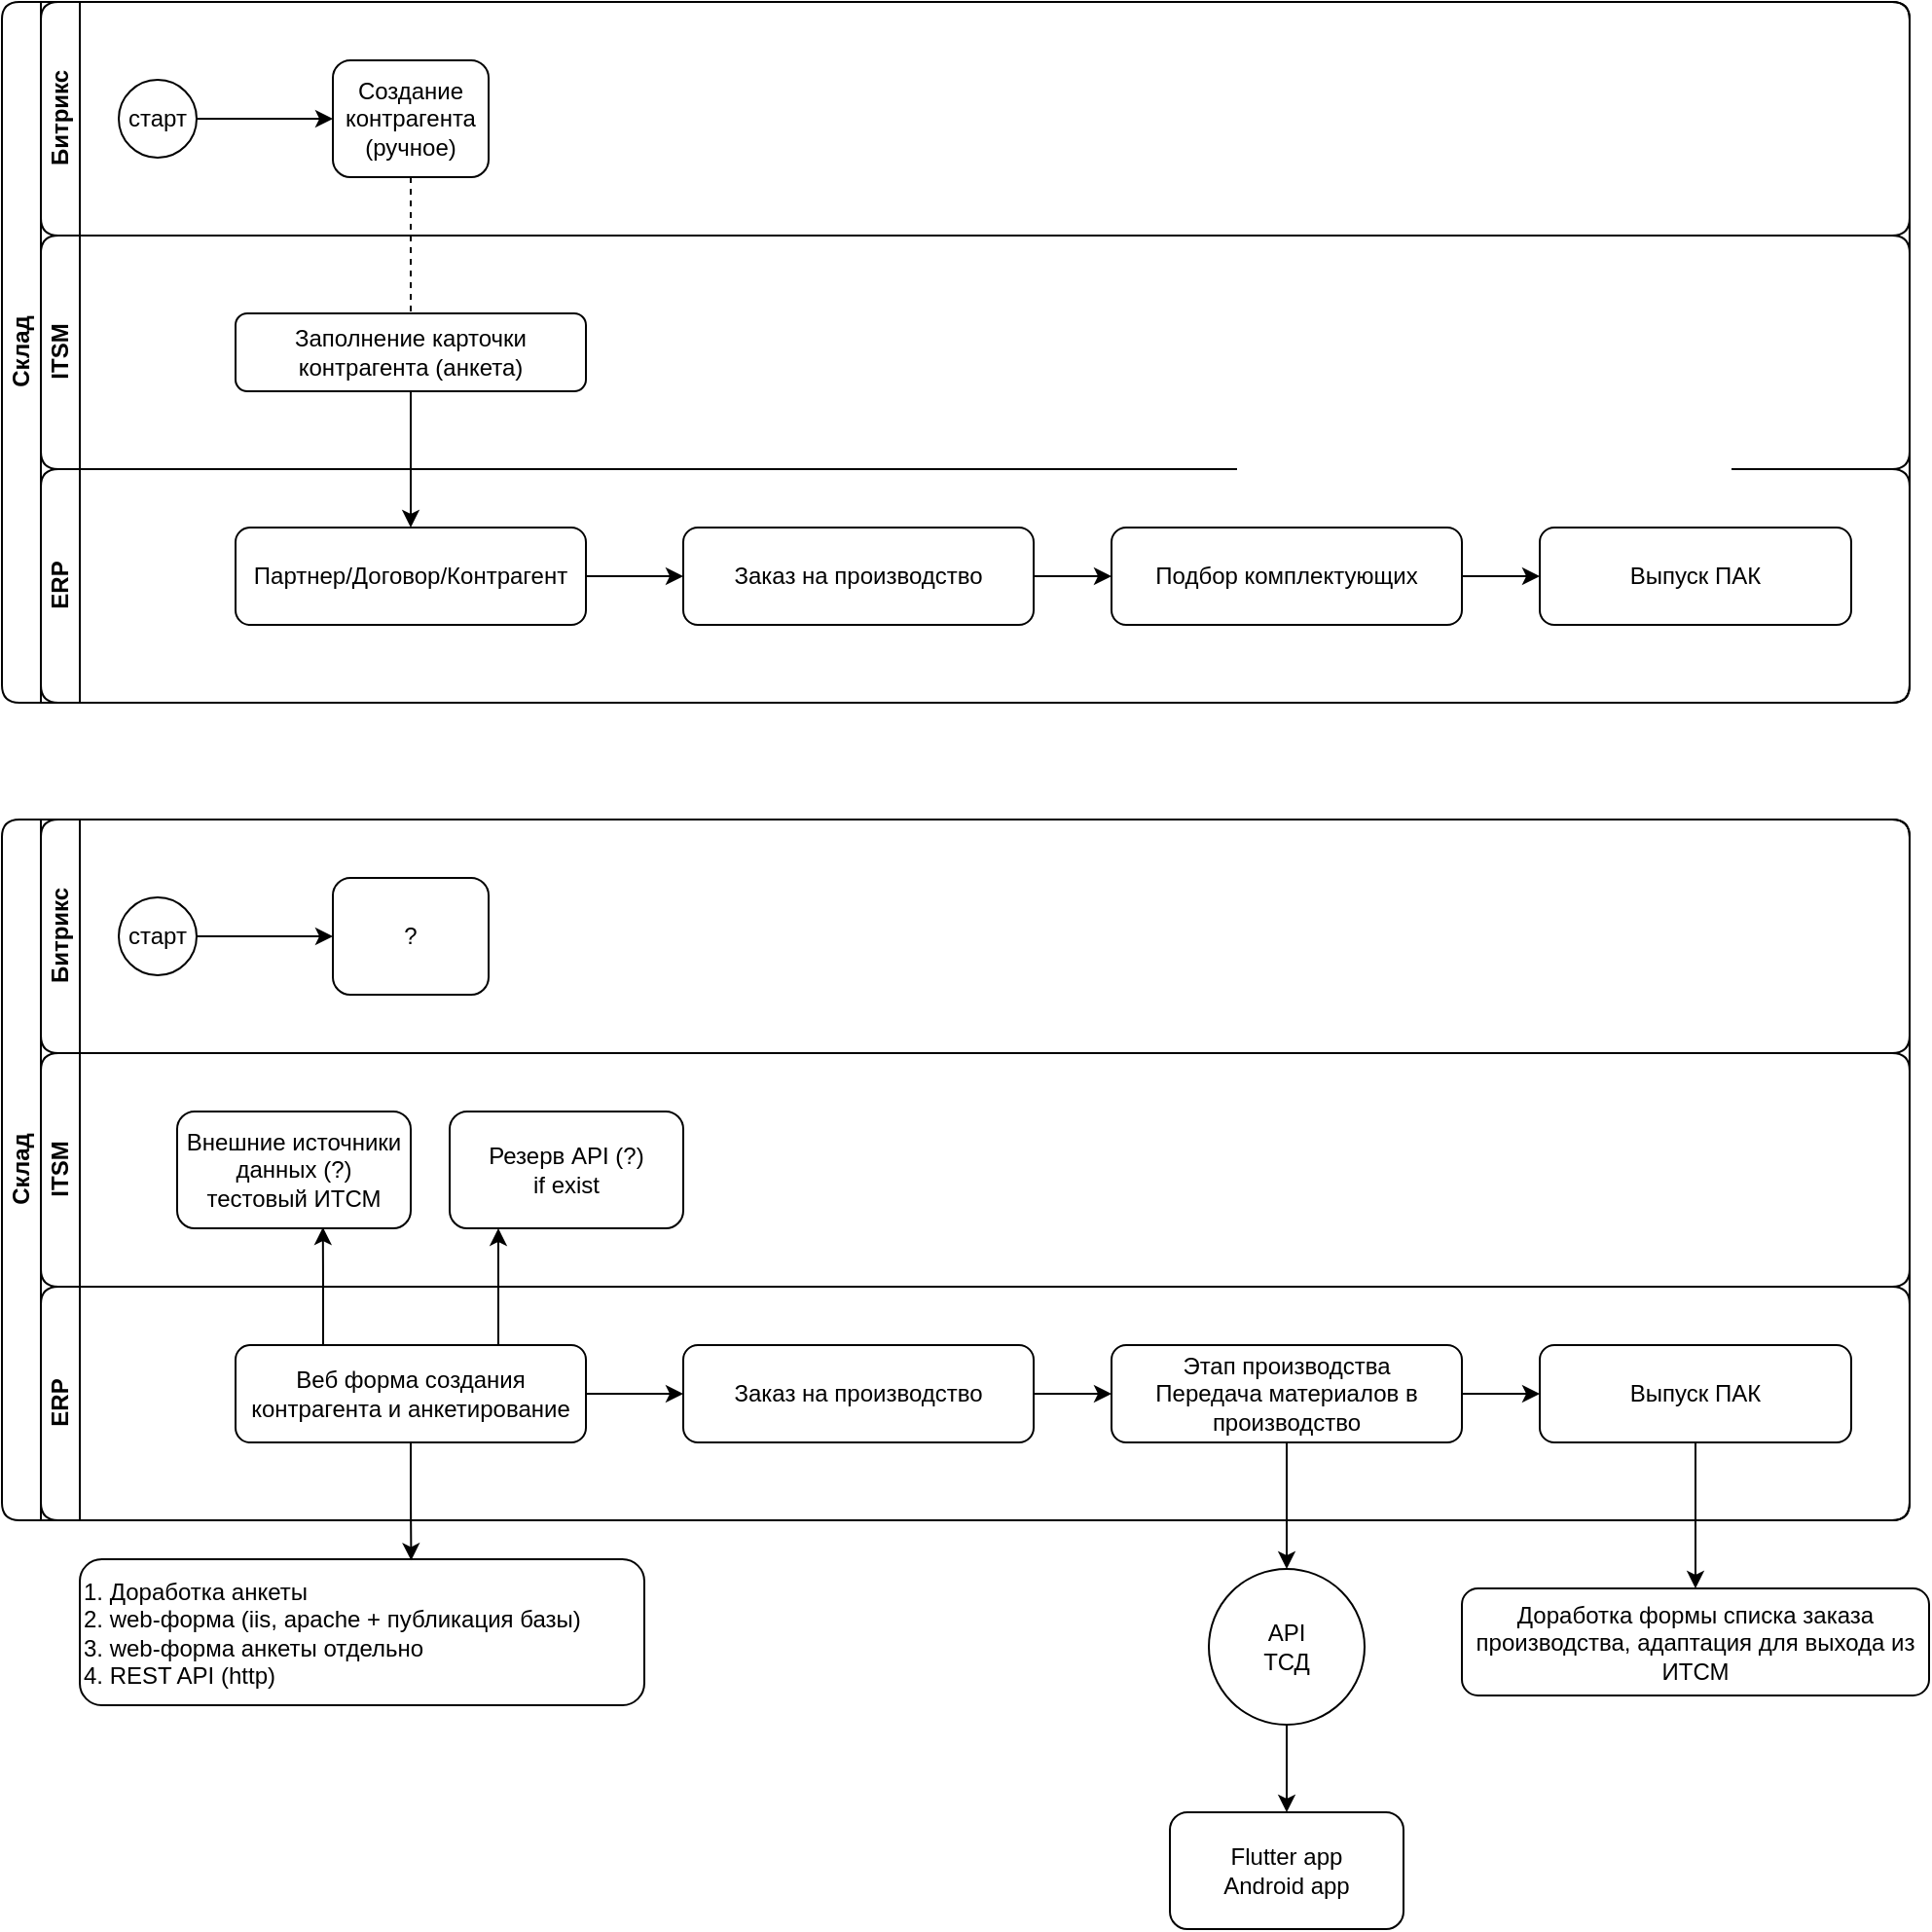 <mxfile version="24.4.13" type="github">
  <diagram id="prtHgNgQTEPvFCAcTncT" name="Page-1">
    <mxGraphModel dx="1363" dy="686" grid="1" gridSize="10" guides="1" tooltips="1" connect="1" arrows="1" fold="1" page="1" pageScale="1" pageWidth="827" pageHeight="1169" math="0" shadow="0">
      <root>
        <mxCell id="0" />
        <mxCell id="1" parent="0" />
        <mxCell id="dNxyNK7c78bLwvsdeMH5-19" value="Склад" style="swimlane;html=1;childLayout=stackLayout;resizeParent=1;resizeParentMax=0;horizontal=0;startSize=20;horizontalStack=0;rounded=1;labelBackgroundColor=none;" parent="1" vertex="1">
          <mxGeometry x="10" y="120" width="980" height="360" as="geometry" />
        </mxCell>
        <mxCell id="dNxyNK7c78bLwvsdeMH5-27" value="" style="edgeStyle=orthogonalEdgeStyle;rounded=1;orthogonalLoop=1;jettySize=auto;html=1;dashed=1;endArrow=none;endFill=0;labelBackgroundColor=none;fontColor=default;" parent="dNxyNK7c78bLwvsdeMH5-19" source="dNxyNK7c78bLwvsdeMH5-24" target="dNxyNK7c78bLwvsdeMH5-26" edge="1">
          <mxGeometry relative="1" as="geometry" />
        </mxCell>
        <mxCell id="dNxyNK7c78bLwvsdeMH5-20" value="Битрикс" style="swimlane;html=1;startSize=20;horizontal=0;rounded=1;labelBackgroundColor=none;" parent="dNxyNK7c78bLwvsdeMH5-19" vertex="1">
          <mxGeometry x="20" width="960" height="120" as="geometry" />
        </mxCell>
        <mxCell id="dNxyNK7c78bLwvsdeMH5-25" value="" style="edgeStyle=orthogonalEdgeStyle;rounded=1;orthogonalLoop=1;jettySize=auto;html=1;labelBackgroundColor=none;fontColor=default;" parent="dNxyNK7c78bLwvsdeMH5-20" source="dNxyNK7c78bLwvsdeMH5-23" target="dNxyNK7c78bLwvsdeMH5-24" edge="1">
          <mxGeometry relative="1" as="geometry" />
        </mxCell>
        <mxCell id="dNxyNK7c78bLwvsdeMH5-23" value="старт" style="ellipse;whiteSpace=wrap;html=1;rounded=1;labelBackgroundColor=none;" parent="dNxyNK7c78bLwvsdeMH5-20" vertex="1">
          <mxGeometry x="40" y="40" width="40" height="40" as="geometry" />
        </mxCell>
        <mxCell id="dNxyNK7c78bLwvsdeMH5-24" value="Создание контрагента&lt;br&gt;(ручное)" style="rounded=1;whiteSpace=wrap;html=1;fontFamily=Helvetica;fontSize=12;align=center;labelBackgroundColor=none;" parent="dNxyNK7c78bLwvsdeMH5-20" vertex="1">
          <mxGeometry x="150" y="30" width="80" height="60" as="geometry" />
        </mxCell>
        <mxCell id="dNxyNK7c78bLwvsdeMH5-21" value="ITSM" style="swimlane;html=1;startSize=20;horizontal=0;rounded=1;labelBackgroundColor=none;" parent="dNxyNK7c78bLwvsdeMH5-19" vertex="1">
          <mxGeometry x="20" y="120" width="960" height="120" as="geometry" />
        </mxCell>
        <mxCell id="dNxyNK7c78bLwvsdeMH5-26" value="Заполнение карточки контрагента (анкета)" style="rounded=1;whiteSpace=wrap;html=1;fontFamily=Helvetica;fontSize=12;align=center;labelBackgroundColor=none;" parent="dNxyNK7c78bLwvsdeMH5-21" vertex="1">
          <mxGeometry x="100" y="40" width="180" height="40" as="geometry" />
        </mxCell>
        <mxCell id="dNxyNK7c78bLwvsdeMH5-22" value="ERP" style="swimlane;html=1;startSize=20;horizontal=0;rounded=1;labelBackgroundColor=none;" parent="dNxyNK7c78bLwvsdeMH5-19" vertex="1">
          <mxGeometry x="20" y="240" width="960" height="120" as="geometry" />
        </mxCell>
        <mxCell id="hPmgGQFdsRP9vJYZk5yK-7" value="" style="edgeStyle=orthogonalEdgeStyle;rounded=1;orthogonalLoop=1;jettySize=auto;html=1;labelBackgroundColor=none;fontColor=default;" edge="1" parent="dNxyNK7c78bLwvsdeMH5-22" source="hPmgGQFdsRP9vJYZk5yK-3" target="hPmgGQFdsRP9vJYZk5yK-4">
          <mxGeometry relative="1" as="geometry" />
        </mxCell>
        <mxCell id="hPmgGQFdsRP9vJYZk5yK-3" value="Партнер/Договор/Контрагент" style="rounded=1;whiteSpace=wrap;html=1;fontFamily=Helvetica;fontSize=12;align=center;labelBackgroundColor=none;" vertex="1" parent="dNxyNK7c78bLwvsdeMH5-22">
          <mxGeometry x="100" y="30" width="180" height="50" as="geometry" />
        </mxCell>
        <mxCell id="hPmgGQFdsRP9vJYZk5yK-9" value="" style="edgeStyle=orthogonalEdgeStyle;rounded=1;orthogonalLoop=1;jettySize=auto;html=1;labelBackgroundColor=none;fontColor=default;" edge="1" parent="dNxyNK7c78bLwvsdeMH5-22" source="hPmgGQFdsRP9vJYZk5yK-4" target="hPmgGQFdsRP9vJYZk5yK-8">
          <mxGeometry relative="1" as="geometry" />
        </mxCell>
        <mxCell id="hPmgGQFdsRP9vJYZk5yK-4" value="Заказ на производство" style="rounded=1;whiteSpace=wrap;html=1;fontFamily=Helvetica;fontSize=12;align=center;labelBackgroundColor=none;" vertex="1" parent="dNxyNK7c78bLwvsdeMH5-22">
          <mxGeometry x="330" y="30" width="180" height="50" as="geometry" />
        </mxCell>
        <mxCell id="hPmgGQFdsRP9vJYZk5yK-11" value="" style="edgeStyle=orthogonalEdgeStyle;rounded=1;orthogonalLoop=1;jettySize=auto;html=1;labelBackgroundColor=none;fontColor=default;" edge="1" parent="dNxyNK7c78bLwvsdeMH5-22" source="hPmgGQFdsRP9vJYZk5yK-8" target="hPmgGQFdsRP9vJYZk5yK-10">
          <mxGeometry relative="1" as="geometry" />
        </mxCell>
        <mxCell id="hPmgGQFdsRP9vJYZk5yK-8" value="Подбор комплектующих" style="rounded=1;whiteSpace=wrap;html=1;fontFamily=Helvetica;fontSize=12;align=center;labelBackgroundColor=none;" vertex="1" parent="dNxyNK7c78bLwvsdeMH5-22">
          <mxGeometry x="550" y="30" width="180" height="50" as="geometry" />
        </mxCell>
        <mxCell id="hPmgGQFdsRP9vJYZk5yK-10" value="Выпуск ПАК" style="whiteSpace=wrap;html=1;rounded=1;labelBackgroundColor=none;" vertex="1" parent="dNxyNK7c78bLwvsdeMH5-22">
          <mxGeometry x="770" y="30" width="160" height="50" as="geometry" />
        </mxCell>
        <mxCell id="hPmgGQFdsRP9vJYZk5yK-6" value="" style="edgeStyle=orthogonalEdgeStyle;rounded=1;orthogonalLoop=1;jettySize=auto;html=1;labelBackgroundColor=none;fontColor=default;" edge="1" parent="dNxyNK7c78bLwvsdeMH5-19" source="dNxyNK7c78bLwvsdeMH5-26" target="hPmgGQFdsRP9vJYZk5yK-3">
          <mxGeometry relative="1" as="geometry" />
        </mxCell>
        <mxCell id="hPmgGQFdsRP9vJYZk5yK-46" value="Склад" style="swimlane;html=1;childLayout=stackLayout;resizeParent=1;resizeParentMax=0;horizontal=0;startSize=20;horizontalStack=0;rounded=1;labelBackgroundColor=none;" vertex="1" parent="1">
          <mxGeometry x="10" y="540" width="980" height="360" as="geometry" />
        </mxCell>
        <mxCell id="hPmgGQFdsRP9vJYZk5yK-48" value="Битрикс" style="swimlane;html=1;startSize=20;horizontal=0;rounded=1;labelBackgroundColor=none;" vertex="1" parent="hPmgGQFdsRP9vJYZk5yK-46">
          <mxGeometry x="20" width="960" height="120" as="geometry" />
        </mxCell>
        <mxCell id="hPmgGQFdsRP9vJYZk5yK-49" value="" style="edgeStyle=orthogonalEdgeStyle;rounded=1;orthogonalLoop=1;jettySize=auto;html=1;labelBackgroundColor=none;fontColor=default;" edge="1" parent="hPmgGQFdsRP9vJYZk5yK-48" source="hPmgGQFdsRP9vJYZk5yK-50" target="hPmgGQFdsRP9vJYZk5yK-51">
          <mxGeometry relative="1" as="geometry" />
        </mxCell>
        <mxCell id="hPmgGQFdsRP9vJYZk5yK-50" value="старт" style="ellipse;whiteSpace=wrap;html=1;rounded=1;labelBackgroundColor=none;" vertex="1" parent="hPmgGQFdsRP9vJYZk5yK-48">
          <mxGeometry x="40" y="40" width="40" height="40" as="geometry" />
        </mxCell>
        <mxCell id="hPmgGQFdsRP9vJYZk5yK-51" value="?" style="rounded=1;whiteSpace=wrap;html=1;fontFamily=Helvetica;fontSize=12;align=center;labelBackgroundColor=none;" vertex="1" parent="hPmgGQFdsRP9vJYZk5yK-48">
          <mxGeometry x="150" y="30" width="80" height="60" as="geometry" />
        </mxCell>
        <mxCell id="hPmgGQFdsRP9vJYZk5yK-52" value="ITSM" style="swimlane;html=1;startSize=20;horizontal=0;rounded=1;labelBackgroundColor=none;" vertex="1" parent="hPmgGQFdsRP9vJYZk5yK-46">
          <mxGeometry x="20" y="120" width="960" height="120" as="geometry" />
        </mxCell>
        <mxCell id="hPmgGQFdsRP9vJYZk5yK-64" value="Резерв API (?)&lt;div&gt;if exist&lt;/div&gt;" style="whiteSpace=wrap;html=1;rounded=1;labelBackgroundColor=none;" vertex="1" parent="hPmgGQFdsRP9vJYZk5yK-52">
          <mxGeometry x="210" y="30" width="120" height="60" as="geometry" />
        </mxCell>
        <mxCell id="hPmgGQFdsRP9vJYZk5yK-66" value="Внешние источники данных (?)&lt;br&gt;тестовый ИТСМ" style="whiteSpace=wrap;html=1;rounded=1;labelBackgroundColor=none;" vertex="1" parent="hPmgGQFdsRP9vJYZk5yK-52">
          <mxGeometry x="70" y="30" width="120" height="60" as="geometry" />
        </mxCell>
        <mxCell id="hPmgGQFdsRP9vJYZk5yK-54" value="ERP" style="swimlane;html=1;startSize=20;horizontal=0;rounded=1;labelBackgroundColor=none;" vertex="1" parent="hPmgGQFdsRP9vJYZk5yK-46">
          <mxGeometry x="20" y="240" width="960" height="120" as="geometry" />
        </mxCell>
        <mxCell id="hPmgGQFdsRP9vJYZk5yK-55" value="" style="edgeStyle=orthogonalEdgeStyle;rounded=1;orthogonalLoop=1;jettySize=auto;html=1;labelBackgroundColor=none;fontColor=default;" edge="1" parent="hPmgGQFdsRP9vJYZk5yK-54" source="hPmgGQFdsRP9vJYZk5yK-56" target="hPmgGQFdsRP9vJYZk5yK-58">
          <mxGeometry relative="1" as="geometry" />
        </mxCell>
        <mxCell id="hPmgGQFdsRP9vJYZk5yK-56" value="Веб форма создания контрагента и анкетирование" style="rounded=1;whiteSpace=wrap;html=1;fontFamily=Helvetica;fontSize=12;align=center;labelBackgroundColor=none;" vertex="1" parent="hPmgGQFdsRP9vJYZk5yK-54">
          <mxGeometry x="100" y="30" width="180" height="50" as="geometry" />
        </mxCell>
        <mxCell id="hPmgGQFdsRP9vJYZk5yK-57" value="" style="edgeStyle=orthogonalEdgeStyle;rounded=1;orthogonalLoop=1;jettySize=auto;html=1;labelBackgroundColor=none;fontColor=default;" edge="1" parent="hPmgGQFdsRP9vJYZk5yK-54" source="hPmgGQFdsRP9vJYZk5yK-58" target="hPmgGQFdsRP9vJYZk5yK-60">
          <mxGeometry relative="1" as="geometry" />
        </mxCell>
        <mxCell id="hPmgGQFdsRP9vJYZk5yK-58" value="Заказ на производство" style="rounded=1;whiteSpace=wrap;html=1;fontFamily=Helvetica;fontSize=12;align=center;labelBackgroundColor=none;" vertex="1" parent="hPmgGQFdsRP9vJYZk5yK-54">
          <mxGeometry x="330" y="30" width="180" height="50" as="geometry" />
        </mxCell>
        <mxCell id="hPmgGQFdsRP9vJYZk5yK-59" value="" style="edgeStyle=orthogonalEdgeStyle;rounded=1;orthogonalLoop=1;jettySize=auto;html=1;labelBackgroundColor=none;fontColor=default;" edge="1" parent="hPmgGQFdsRP9vJYZk5yK-54" source="hPmgGQFdsRP9vJYZk5yK-60" target="hPmgGQFdsRP9vJYZk5yK-61">
          <mxGeometry relative="1" as="geometry" />
        </mxCell>
        <mxCell id="hPmgGQFdsRP9vJYZk5yK-60" value="Этап производства&lt;br&gt;Передача материалов в производство" style="rounded=1;whiteSpace=wrap;html=1;fontFamily=Helvetica;fontSize=12;align=center;labelBackgroundColor=none;" vertex="1" parent="hPmgGQFdsRP9vJYZk5yK-54">
          <mxGeometry x="550" y="30" width="180" height="50" as="geometry" />
        </mxCell>
        <mxCell id="hPmgGQFdsRP9vJYZk5yK-61" value="Выпуск ПАК" style="whiteSpace=wrap;html=1;rounded=1;labelBackgroundColor=none;" vertex="1" parent="hPmgGQFdsRP9vJYZk5yK-54">
          <mxGeometry x="770" y="30" width="160" height="50" as="geometry" />
        </mxCell>
        <mxCell id="hPmgGQFdsRP9vJYZk5yK-71" style="edgeStyle=orthogonalEdgeStyle;rounded=1;orthogonalLoop=1;jettySize=auto;html=1;exitX=0.25;exitY=0;exitDx=0;exitDy=0;entryX=0.624;entryY=0.992;entryDx=0;entryDy=0;entryPerimeter=0;labelBackgroundColor=none;fontColor=default;" edge="1" parent="hPmgGQFdsRP9vJYZk5yK-46" source="hPmgGQFdsRP9vJYZk5yK-56" target="hPmgGQFdsRP9vJYZk5yK-66">
          <mxGeometry relative="1" as="geometry" />
        </mxCell>
        <mxCell id="hPmgGQFdsRP9vJYZk5yK-72" style="edgeStyle=orthogonalEdgeStyle;rounded=1;orthogonalLoop=1;jettySize=auto;html=1;exitX=0.75;exitY=0;exitDx=0;exitDy=0;labelBackgroundColor=none;fontColor=default;" edge="1" parent="hPmgGQFdsRP9vJYZk5yK-46" source="hPmgGQFdsRP9vJYZk5yK-56" target="hPmgGQFdsRP9vJYZk5yK-64">
          <mxGeometry relative="1" as="geometry">
            <Array as="points">
              <mxPoint x="255" y="240" />
              <mxPoint x="255" y="240" />
            </Array>
          </mxGeometry>
        </mxCell>
        <mxCell id="hPmgGQFdsRP9vJYZk5yK-76" value="" style="edgeStyle=orthogonalEdgeStyle;rounded=1;orthogonalLoop=1;jettySize=auto;html=1;labelBackgroundColor=none;fontColor=default;" edge="1" parent="1" source="hPmgGQFdsRP9vJYZk5yK-73" target="hPmgGQFdsRP9vJYZk5yK-75">
          <mxGeometry relative="1" as="geometry" />
        </mxCell>
        <mxCell id="hPmgGQFdsRP9vJYZk5yK-73" value="API&lt;div&gt;ТСД&lt;/div&gt;" style="ellipse;whiteSpace=wrap;html=1;rounded=1;labelBackgroundColor=none;" vertex="1" parent="1">
          <mxGeometry x="630" y="925" width="80" height="80" as="geometry" />
        </mxCell>
        <mxCell id="hPmgGQFdsRP9vJYZk5yK-74" value="" style="edgeStyle=orthogonalEdgeStyle;rounded=1;orthogonalLoop=1;jettySize=auto;html=1;labelBackgroundColor=none;fontColor=default;" edge="1" parent="1" source="hPmgGQFdsRP9vJYZk5yK-60" target="hPmgGQFdsRP9vJYZk5yK-73">
          <mxGeometry relative="1" as="geometry" />
        </mxCell>
        <mxCell id="hPmgGQFdsRP9vJYZk5yK-75" value="Flutter app&lt;br&gt;And&lt;span style=&quot;background-color: initial;&quot;&gt;roid app&lt;/span&gt;" style="whiteSpace=wrap;html=1;rounded=1;labelBackgroundColor=none;" vertex="1" parent="1">
          <mxGeometry x="610" y="1050" width="120" height="60" as="geometry" />
        </mxCell>
        <mxCell id="hPmgGQFdsRP9vJYZk5yK-77" value="&lt;div&gt;1. Доработка анкеты&lt;/div&gt;2. web-форма (iis, apache + публикация базы)&lt;div&gt;3. web-форма анкеты отдельно&lt;br&gt;&lt;div&gt;4. REST API (http)&lt;/div&gt;&lt;/div&gt;" style="rounded=1;whiteSpace=wrap;html=1;align=left;labelBackgroundColor=none;" vertex="1" parent="1">
          <mxGeometry x="50" y="920" width="290" height="75" as="geometry" />
        </mxCell>
        <mxCell id="hPmgGQFdsRP9vJYZk5yK-78" value="" style="edgeStyle=orthogonalEdgeStyle;rounded=1;orthogonalLoop=1;jettySize=auto;html=1;entryX=0.587;entryY=0.009;entryDx=0;entryDy=0;entryPerimeter=0;labelBackgroundColor=none;fontColor=default;" edge="1" parent="1" source="hPmgGQFdsRP9vJYZk5yK-56" target="hPmgGQFdsRP9vJYZk5yK-77">
          <mxGeometry relative="1" as="geometry" />
        </mxCell>
        <mxCell id="hPmgGQFdsRP9vJYZk5yK-81" value="Доработка формы списка заказа производства, адаптация для выхода из ИТСМ" style="rounded=1;whiteSpace=wrap;html=1;labelBackgroundColor=none;" vertex="1" parent="1">
          <mxGeometry x="760" y="935" width="240" height="55" as="geometry" />
        </mxCell>
        <mxCell id="hPmgGQFdsRP9vJYZk5yK-82" value="" style="edgeStyle=orthogonalEdgeStyle;rounded=1;orthogonalLoop=1;jettySize=auto;html=1;labelBackgroundColor=none;fontColor=default;" edge="1" parent="1" source="hPmgGQFdsRP9vJYZk5yK-61" target="hPmgGQFdsRP9vJYZk5yK-81">
          <mxGeometry relative="1" as="geometry" />
        </mxCell>
      </root>
    </mxGraphModel>
  </diagram>
</mxfile>
